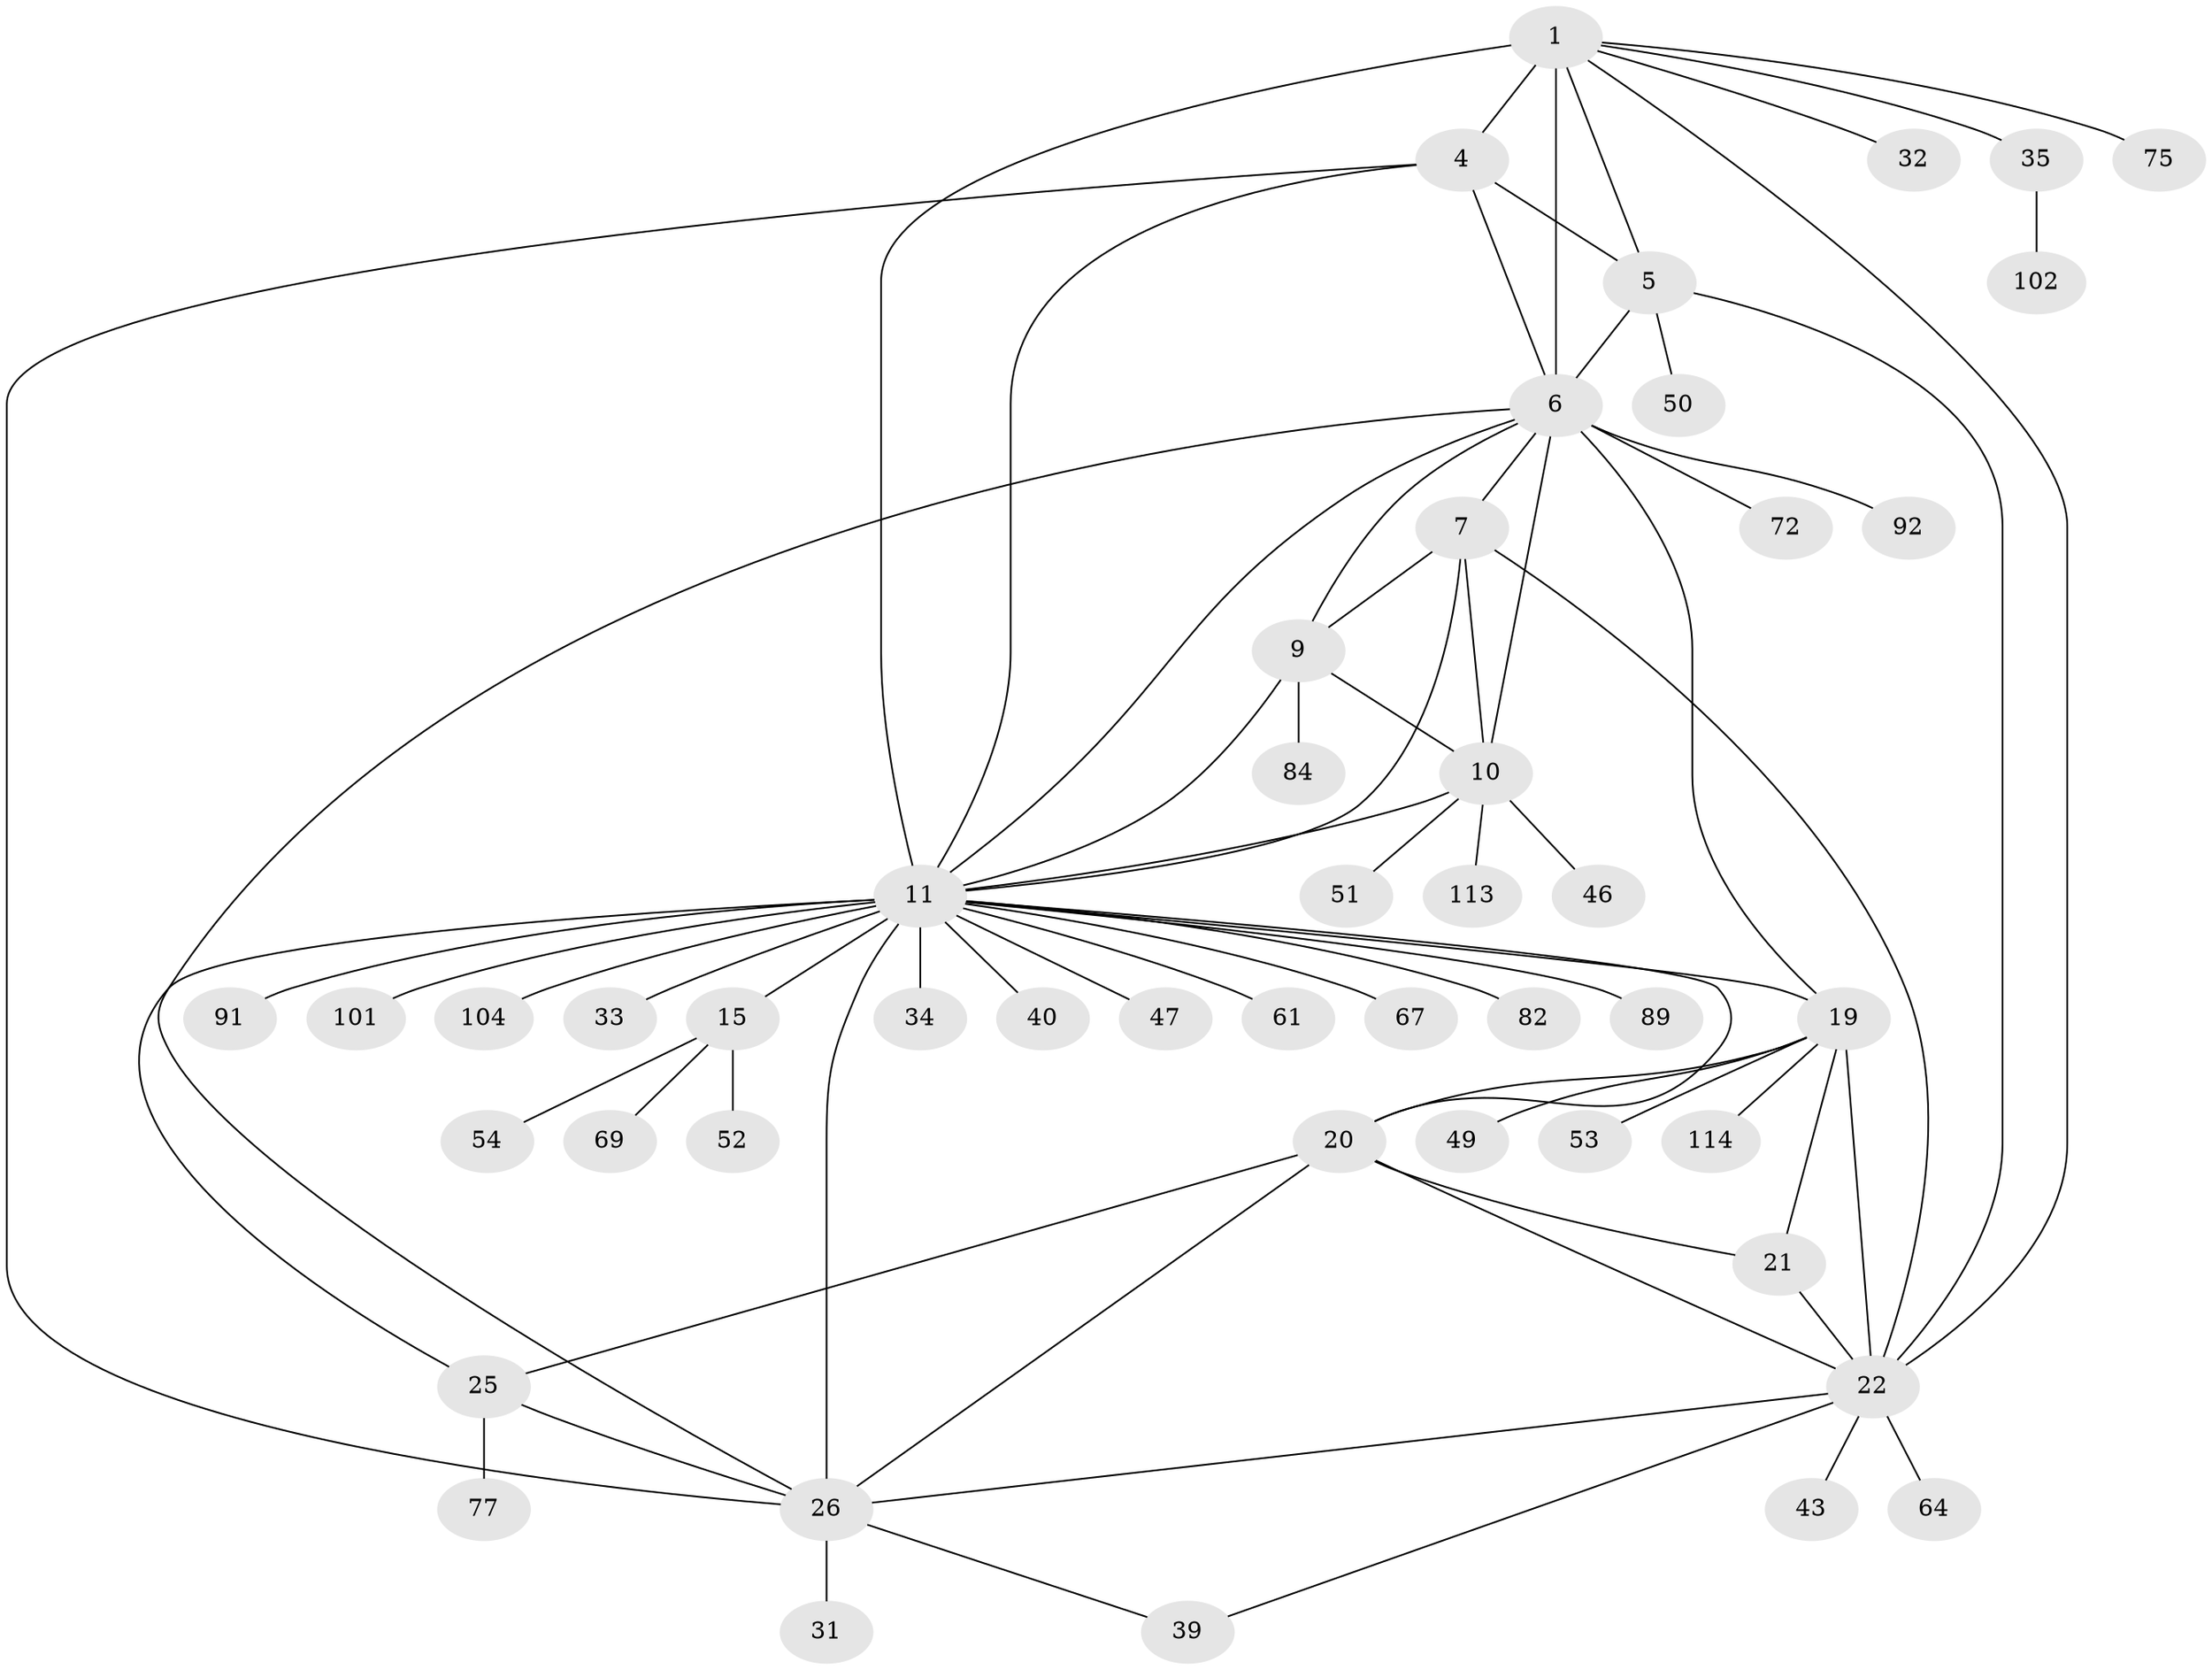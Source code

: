 // original degree distribution, {10: 0.04132231404958678, 7: 0.04132231404958678, 8: 0.05785123966942149, 6: 0.024793388429752067, 9: 0.024793388429752067, 11: 0.01652892561983471, 5: 0.01652892561983471, 13: 0.01652892561983471, 12: 0.008264462809917356, 1: 0.5619834710743802, 3: 0.03305785123966942, 2: 0.15702479338842976}
// Generated by graph-tools (version 1.1) at 2025/19/03/04/25 18:19:56]
// undirected, 48 vertices, 73 edges
graph export_dot {
graph [start="1"]
  node [color=gray90,style=filled];
  1 [super="+3+2+116"];
  4;
  5;
  6 [super="+8+41"];
  7 [super="+115+94+98+12+66"];
  9;
  10;
  11 [super="+13"];
  15 [super="+111+80+86"];
  19 [super="+23+48+24"];
  20 [super="+100+27"];
  21;
  22 [super="+70"];
  25;
  26 [super="+38+71+29+105+118+119+120+97"];
  31;
  32;
  33;
  34 [super="+95+57"];
  35;
  39 [super="+60+88"];
  40;
  43;
  46;
  47;
  49;
  50;
  51;
  52;
  53 [super="+76"];
  54;
  61;
  64;
  67;
  69;
  72;
  75;
  77 [super="+110"];
  82;
  84;
  89;
  91;
  92;
  101;
  102;
  104;
  113;
  114;
  1 -- 4 [weight=3];
  1 -- 5 [weight=3];
  1 -- 6 [weight=3];
  1 -- 32;
  1 -- 35;
  1 -- 75;
  1 -- 11 [weight=2];
  1 -- 22;
  4 -- 5;
  4 -- 6;
  4 -- 26;
  4 -- 11;
  5 -- 6;
  5 -- 22;
  5 -- 50;
  6 -- 19 [weight=3];
  6 -- 7 [weight=2];
  6 -- 72;
  6 -- 9;
  6 -- 10;
  6 -- 11 [weight=2];
  6 -- 92;
  6 -- 26;
  7 -- 9 [weight=2];
  7 -- 10 [weight=2];
  7 -- 11 [weight=2];
  7 -- 22;
  9 -- 10;
  9 -- 11;
  9 -- 84;
  10 -- 11;
  10 -- 46;
  10 -- 51;
  10 -- 113;
  11 -- 61;
  11 -- 67;
  11 -- 91;
  11 -- 19 [weight=2];
  11 -- 15 [weight=5];
  11 -- 82;
  11 -- 20;
  11 -- 89;
  11 -- 26 [weight=4];
  11 -- 25;
  11 -- 33;
  11 -- 34;
  11 -- 101;
  11 -- 40;
  11 -- 104;
  11 -- 47;
  15 -- 52;
  15 -- 54;
  15 -- 69;
  19 -- 20 [weight=3];
  19 -- 21 [weight=3];
  19 -- 22 [weight=3];
  19 -- 49;
  19 -- 53;
  19 -- 114;
  20 -- 21;
  20 -- 22;
  20 -- 25;
  20 -- 26 [weight=3];
  21 -- 22;
  22 -- 39;
  22 -- 43;
  22 -- 64;
  22 -- 26;
  25 -- 26 [weight=3];
  25 -- 77;
  26 -- 39;
  26 -- 31;
  35 -- 102;
}
